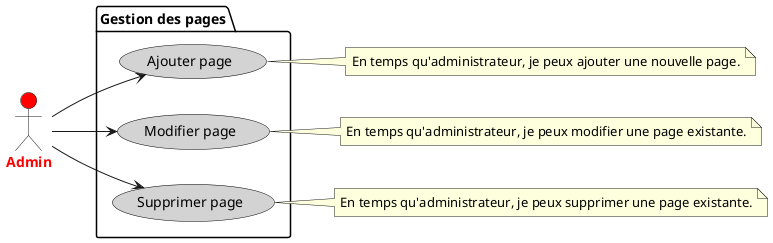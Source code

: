 @startuml UserStoryAdminPage

left to right direction
skinparam actorFontStyle bold
skinparam usecase {
    BackgroundColor YellowGreen
    BorderColor Black
}

actor "Admin" as Ad #Red;text:Red

package "Gestion des pages" {
    usecase "Ajouter page" as Ap #LightGray;text:Black
    usecase "Modifier page" as Mp #LightGray;text:Black
    usecase "Supprimer page" as Sp #LightGray;text:Black
}

' Relations entre acteurs et cas d'utilisation
Ad --> Ap
Ad --> Mp
Ad --> Sp

' Description des cas d'utilisation
note right of Ap
    En temps qu'administrateur, je peux ajouter une nouvelle page.
end note
note right of Mp
    En temps qu'administrateur, je peux modifier une page existante.
end note
note right of Sp
    En temps qu'administrateur, je peux supprimer une page existante.
end note

@enduml